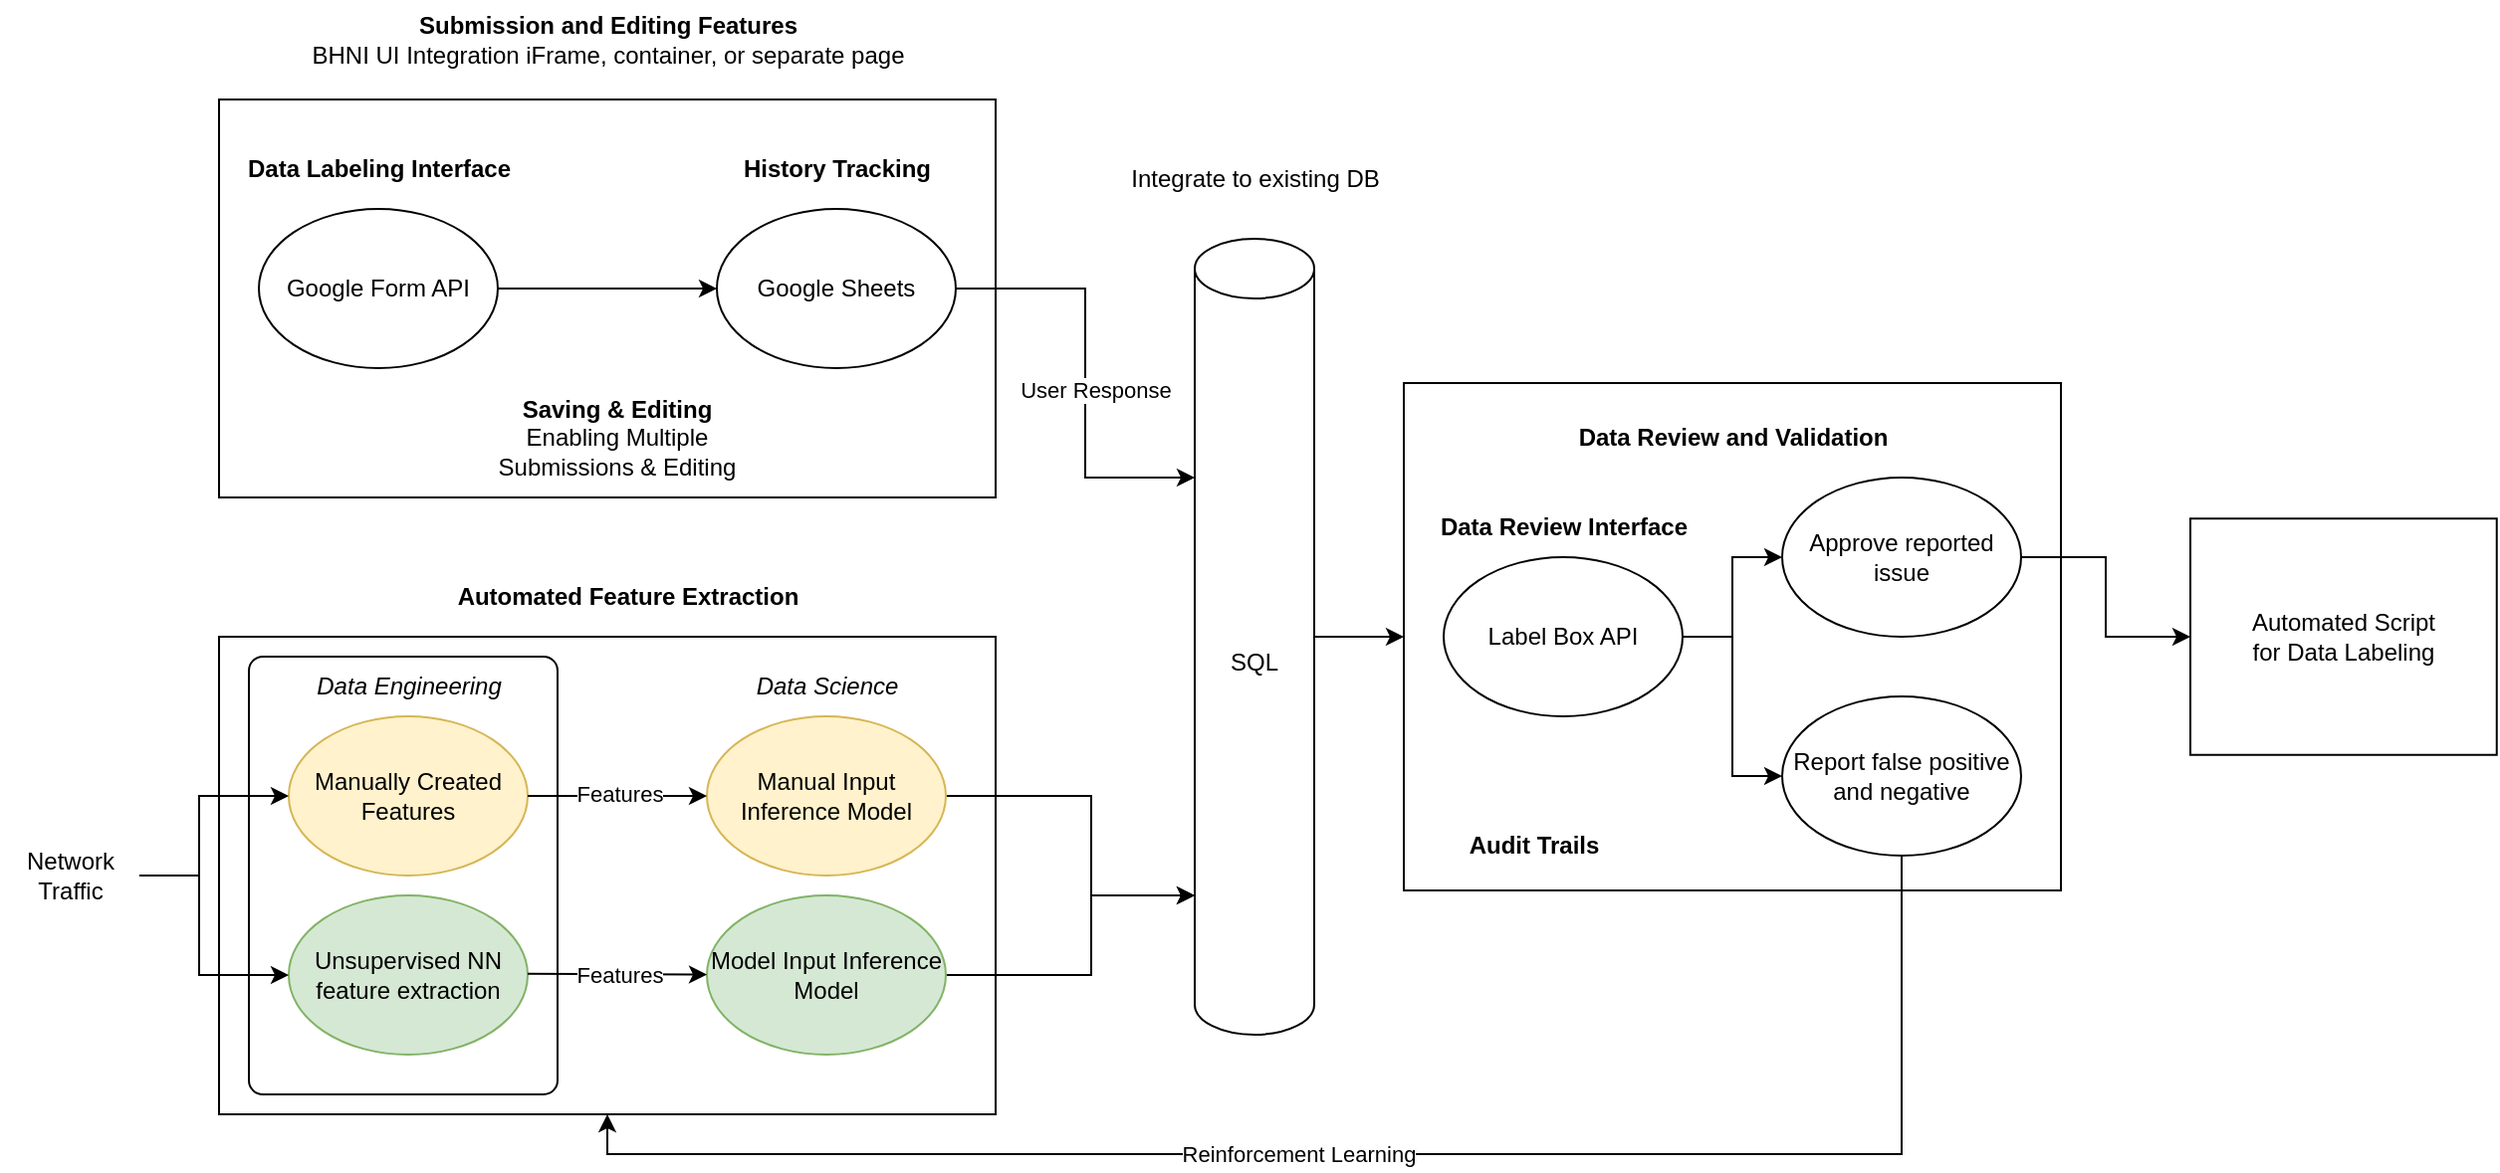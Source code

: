 <mxfile version="24.3.0" type="github">
  <diagram name="Page-1" id="hcnmkAo3jxzkFrPqAq6J">
    <mxGraphModel dx="2037" dy="1084" grid="1" gridSize="10" guides="1" tooltips="1" connect="1" arrows="1" fold="1" page="1" pageScale="1" pageWidth="850" pageHeight="1100" math="0" shadow="0">
      <root>
        <mxCell id="0" />
        <mxCell id="1" parent="0" />
        <mxCell id="d7Vhry_FzX0OIjKcNef5-34" value="" style="rounded=0;whiteSpace=wrap;html=1;" parent="1" vertex="1">
          <mxGeometry x="705" y="232.5" width="330" height="255" as="geometry" />
        </mxCell>
        <mxCell id="d7Vhry_FzX0OIjKcNef5-14" value="" style="rounded=0;whiteSpace=wrap;html=1;" parent="1" vertex="1">
          <mxGeometry x="110" y="360" width="390" height="240" as="geometry" />
        </mxCell>
        <mxCell id="d7Vhry_FzX0OIjKcNef5-29" value="" style="rounded=1;whiteSpace=wrap;html=1;absoluteArcSize=1;arcSize=14;strokeWidth=1;" parent="1" vertex="1">
          <mxGeometry x="125" y="370" width="155" height="220" as="geometry" />
        </mxCell>
        <mxCell id="d7Vhry_FzX0OIjKcNef5-5" value="" style="rounded=0;whiteSpace=wrap;html=1;" parent="1" vertex="1">
          <mxGeometry x="110" y="90" width="390" height="200" as="geometry" />
        </mxCell>
        <mxCell id="d7Vhry_FzX0OIjKcNef5-1" value="&lt;b&gt;Data Labeling Interface&lt;/b&gt;" style="text;html=1;align=center;verticalAlign=middle;resizable=0;points=[];autosize=1;strokeColor=none;fillColor=none;" parent="1" vertex="1">
          <mxGeometry x="110" y="110" width="160" height="30" as="geometry" />
        </mxCell>
        <mxCell id="JJsI_BG9Vc7U7tVuERap-6" style="edgeStyle=orthogonalEdgeStyle;rounded=0;orthogonalLoop=1;jettySize=auto;html=1;" edge="1" parent="1" source="d7Vhry_FzX0OIjKcNef5-2" target="d7Vhry_FzX0OIjKcNef5-4">
          <mxGeometry relative="1" as="geometry" />
        </mxCell>
        <mxCell id="d7Vhry_FzX0OIjKcNef5-2" value="Google Form API" style="ellipse;whiteSpace=wrap;html=1;" parent="1" vertex="1">
          <mxGeometry x="130" y="145" width="120" height="80" as="geometry" />
        </mxCell>
        <mxCell id="d7Vhry_FzX0OIjKcNef5-3" value="&lt;b&gt;History Tracking&lt;/b&gt;" style="text;html=1;align=center;verticalAlign=middle;resizable=0;points=[];autosize=1;strokeColor=none;fillColor=none;" parent="1" vertex="1">
          <mxGeometry x="360" y="110" width="120" height="30" as="geometry" />
        </mxCell>
        <mxCell id="JJsI_BG9Vc7U7tVuERap-4" style="edgeStyle=orthogonalEdgeStyle;rounded=0;orthogonalLoop=1;jettySize=auto;html=1;" edge="1" parent="1" source="d7Vhry_FzX0OIjKcNef5-4" target="d7Vhry_FzX0OIjKcNef5-47">
          <mxGeometry relative="1" as="geometry">
            <Array as="points">
              <mxPoint x="545" y="185" />
              <mxPoint x="545" y="280" />
            </Array>
          </mxGeometry>
        </mxCell>
        <mxCell id="JJsI_BG9Vc7U7tVuERap-5" value="User Response" style="edgeLabel;html=1;align=center;verticalAlign=middle;resizable=0;points=[];" vertex="1" connectable="0" parent="JJsI_BG9Vc7U7tVuERap-4">
          <mxGeometry x="-0.291" relative="1" as="geometry">
            <mxPoint x="5" y="40" as="offset" />
          </mxGeometry>
        </mxCell>
        <mxCell id="d7Vhry_FzX0OIjKcNef5-4" value="Google Sheets" style="ellipse;whiteSpace=wrap;html=1;" parent="1" vertex="1">
          <mxGeometry x="360" y="145" width="120" height="80" as="geometry" />
        </mxCell>
        <mxCell id="d7Vhry_FzX0OIjKcNef5-6" value="&lt;b&gt;Submission and Editing Features&lt;/b&gt;&lt;div&gt;BHNI UI Integration iFrame, container, or separate page&lt;/div&gt;" style="text;html=1;align=center;verticalAlign=middle;resizable=0;points=[];autosize=1;strokeColor=none;fillColor=none;" parent="1" vertex="1">
          <mxGeometry x="145" y="40" width="320" height="40" as="geometry" />
        </mxCell>
        <mxCell id="d7Vhry_FzX0OIjKcNef5-12" value="&lt;b&gt;Saving &amp;amp; Editing&lt;/b&gt;&lt;div&gt;&lt;span style=&quot;background-color: initial;&quot;&gt;Enabling Multiple Submissions &amp;amp; Editing&lt;/span&gt;&lt;/div&gt;" style="text;html=1;align=center;verticalAlign=middle;whiteSpace=wrap;rounded=0;" parent="1" vertex="1">
          <mxGeometry x="230" y="230" width="160" height="60" as="geometry" />
        </mxCell>
        <mxCell id="d7Vhry_FzX0OIjKcNef5-15" value="&lt;i&gt;Data Engineering&lt;/i&gt;" style="text;html=1;align=center;verticalAlign=middle;resizable=0;points=[];autosize=1;strokeColor=none;fillColor=none;" parent="1" vertex="1">
          <mxGeometry x="145" y="370" width="120" height="30" as="geometry" />
        </mxCell>
        <mxCell id="d7Vhry_FzX0OIjKcNef5-16" value="Manually Created Features" style="ellipse;whiteSpace=wrap;html=1;fillColor=#fff2cc;strokeColor=#d6b656;" parent="1" vertex="1">
          <mxGeometry x="145" y="400" width="120" height="80" as="geometry" />
        </mxCell>
        <mxCell id="d7Vhry_FzX0OIjKcNef5-17" value="&lt;i&gt;Data Science&lt;/i&gt;" style="text;html=1;align=center;verticalAlign=middle;resizable=0;points=[];autosize=1;strokeColor=none;fillColor=none;" parent="1" vertex="1">
          <mxGeometry x="370" y="370" width="90" height="30" as="geometry" />
        </mxCell>
        <mxCell id="JJsI_BG9Vc7U7tVuERap-15" style="edgeStyle=orthogonalEdgeStyle;rounded=0;orthogonalLoop=1;jettySize=auto;html=1;" edge="1" parent="1" source="d7Vhry_FzX0OIjKcNef5-18" target="d7Vhry_FzX0OIjKcNef5-47">
          <mxGeometry relative="1" as="geometry">
            <Array as="points">
              <mxPoint x="548" y="440" />
              <mxPoint x="548" y="490" />
            </Array>
          </mxGeometry>
        </mxCell>
        <mxCell id="d7Vhry_FzX0OIjKcNef5-18" value="Manual Input Inference Model" style="ellipse;whiteSpace=wrap;html=1;fillColor=#fff2cc;strokeColor=#d6b656;" parent="1" vertex="1">
          <mxGeometry x="355" y="400" width="120" height="80" as="geometry" />
        </mxCell>
        <mxCell id="d7Vhry_FzX0OIjKcNef5-19" value="&lt;b&gt;Automated Feature Extraction&lt;/b&gt;" style="text;html=1;align=center;verticalAlign=middle;resizable=0;points=[];autosize=1;strokeColor=none;fillColor=none;" parent="1" vertex="1">
          <mxGeometry x="220" y="325" width="190" height="30" as="geometry" />
        </mxCell>
        <mxCell id="d7Vhry_FzX0OIjKcNef5-20" value="" style="endArrow=classic;html=1;rounded=0;entryX=0;entryY=0.5;entryDx=0;entryDy=0;exitX=1;exitY=0.5;exitDx=0;exitDy=0;" parent="1" source="d7Vhry_FzX0OIjKcNef5-16" target="d7Vhry_FzX0OIjKcNef5-18" edge="1">
          <mxGeometry relative="1" as="geometry">
            <mxPoint x="265" y="457.5" as="sourcePoint" />
            <mxPoint x="325" y="458" as="targetPoint" />
          </mxGeometry>
        </mxCell>
        <mxCell id="JJsI_BG9Vc7U7tVuERap-12" value="Features" style="edgeLabel;html=1;align=center;verticalAlign=middle;resizable=0;points=[];" vertex="1" connectable="0" parent="d7Vhry_FzX0OIjKcNef5-20">
          <mxGeometry x="0.007" y="1" relative="1" as="geometry">
            <mxPoint as="offset" />
          </mxGeometry>
        </mxCell>
        <mxCell id="d7Vhry_FzX0OIjKcNef5-26" value="Unsupervised NN feature extraction" style="ellipse;whiteSpace=wrap;html=1;fillColor=#d5e8d4;strokeColor=#82b366;" parent="1" vertex="1">
          <mxGeometry x="145" y="490" width="120" height="80" as="geometry" />
        </mxCell>
        <mxCell id="JJsI_BG9Vc7U7tVuERap-9" style="edgeStyle=orthogonalEdgeStyle;rounded=0;orthogonalLoop=1;jettySize=auto;html=1;" edge="1" parent="1" source="d7Vhry_FzX0OIjKcNef5-28" target="d7Vhry_FzX0OIjKcNef5-16">
          <mxGeometry relative="1" as="geometry">
            <Array as="points">
              <mxPoint x="100" y="480" />
              <mxPoint x="100" y="440" />
            </Array>
          </mxGeometry>
        </mxCell>
        <mxCell id="JJsI_BG9Vc7U7tVuERap-10" style="edgeStyle=orthogonalEdgeStyle;rounded=0;orthogonalLoop=1;jettySize=auto;html=1;" edge="1" parent="1" source="d7Vhry_FzX0OIjKcNef5-28" target="d7Vhry_FzX0OIjKcNef5-26">
          <mxGeometry relative="1" as="geometry">
            <Array as="points">
              <mxPoint x="100" y="480" />
              <mxPoint x="100" y="530" />
            </Array>
          </mxGeometry>
        </mxCell>
        <mxCell id="d7Vhry_FzX0OIjKcNef5-28" value="Network&lt;div&gt;Traffic&lt;/div&gt;" style="text;html=1;align=center;verticalAlign=middle;resizable=0;points=[];autosize=1;strokeColor=none;fillColor=none;" parent="1" vertex="1">
          <mxGeometry y="460" width="70" height="40" as="geometry" />
        </mxCell>
        <mxCell id="JJsI_BG9Vc7U7tVuERap-16" style="edgeStyle=orthogonalEdgeStyle;rounded=0;orthogonalLoop=1;jettySize=auto;html=1;" edge="1" parent="1" source="d7Vhry_FzX0OIjKcNef5-30" target="d7Vhry_FzX0OIjKcNef5-47">
          <mxGeometry relative="1" as="geometry">
            <Array as="points">
              <mxPoint x="548" y="530" />
              <mxPoint x="548" y="490" />
            </Array>
          </mxGeometry>
        </mxCell>
        <mxCell id="d7Vhry_FzX0OIjKcNef5-30" value="Model Input Inference Model" style="ellipse;whiteSpace=wrap;html=1;fillColor=#d5e8d4;strokeColor=#82b366;" parent="1" vertex="1">
          <mxGeometry x="355" y="490" width="120" height="80" as="geometry" />
        </mxCell>
        <mxCell id="d7Vhry_FzX0OIjKcNef5-31" value="" style="endArrow=classic;html=1;rounded=0;exitX=1;exitY=0.5;exitDx=0;exitDy=0;" parent="1" edge="1" target="d7Vhry_FzX0OIjKcNef5-30">
          <mxGeometry relative="1" as="geometry">
            <mxPoint x="265" y="529.41" as="sourcePoint" />
            <mxPoint x="355" y="529.41" as="targetPoint" />
          </mxGeometry>
        </mxCell>
        <mxCell id="JJsI_BG9Vc7U7tVuERap-13" value="Features" style="edgeLabel;html=1;align=center;verticalAlign=middle;resizable=0;points=[];" vertex="1" connectable="0" parent="d7Vhry_FzX0OIjKcNef5-31">
          <mxGeometry x="0.026" relative="1" as="geometry">
            <mxPoint as="offset" />
          </mxGeometry>
        </mxCell>
        <mxCell id="JJsI_BG9Vc7U7tVuERap-20" style="edgeStyle=orthogonalEdgeStyle;rounded=0;orthogonalLoop=1;jettySize=auto;html=1;" edge="1" parent="1" source="d7Vhry_FzX0OIjKcNef5-36" target="JJsI_BG9Vc7U7tVuERap-19">
          <mxGeometry relative="1" as="geometry" />
        </mxCell>
        <mxCell id="JJsI_BG9Vc7U7tVuERap-21" style="edgeStyle=orthogonalEdgeStyle;rounded=0;orthogonalLoop=1;jettySize=auto;html=1;" edge="1" parent="1" source="d7Vhry_FzX0OIjKcNef5-36" target="JJsI_BG9Vc7U7tVuERap-18">
          <mxGeometry relative="1" as="geometry" />
        </mxCell>
        <mxCell id="d7Vhry_FzX0OIjKcNef5-36" value="Label Box API" style="ellipse;whiteSpace=wrap;html=1;" parent="1" vertex="1">
          <mxGeometry x="725" y="320" width="120" height="80" as="geometry" />
        </mxCell>
        <mxCell id="d7Vhry_FzX0OIjKcNef5-37" value="&lt;b&gt;Audit Trails&lt;/b&gt;" style="text;html=1;align=center;verticalAlign=middle;resizable=0;points=[];autosize=1;strokeColor=none;fillColor=none;" parent="1" vertex="1">
          <mxGeometry x="725" y="450" width="90" height="30" as="geometry" />
        </mxCell>
        <mxCell id="d7Vhry_FzX0OIjKcNef5-39" value="&lt;b&gt;Data Review and Validation&lt;/b&gt;" style="text;html=1;align=center;verticalAlign=middle;resizable=0;points=[];autosize=1;strokeColor=none;fillColor=none;" parent="1" vertex="1">
          <mxGeometry x="780" y="245" width="180" height="30" as="geometry" />
        </mxCell>
        <mxCell id="JJsI_BG9Vc7U7tVuERap-7" style="edgeStyle=orthogonalEdgeStyle;rounded=0;orthogonalLoop=1;jettySize=auto;html=1;" edge="1" parent="1" source="d7Vhry_FzX0OIjKcNef5-47" target="d7Vhry_FzX0OIjKcNef5-34">
          <mxGeometry relative="1" as="geometry" />
        </mxCell>
        <mxCell id="d7Vhry_FzX0OIjKcNef5-47" value="SQL" style="shape=cylinder3;whiteSpace=wrap;html=1;boundedLbl=1;backgroundOutline=1;size=15;" parent="1" vertex="1">
          <mxGeometry x="600" y="160" width="60" height="400" as="geometry" />
        </mxCell>
        <mxCell id="d7Vhry_FzX0OIjKcNef5-64" value="Integrate to existing DB" style="text;html=1;align=center;verticalAlign=middle;resizable=0;points=[];autosize=1;strokeColor=none;fillColor=none;" parent="1" vertex="1">
          <mxGeometry x="555" y="115" width="150" height="30" as="geometry" />
        </mxCell>
        <mxCell id="JJsI_BG9Vc7U7tVuERap-17" value="&lt;b&gt;Data Review Interface&lt;/b&gt;" style="text;html=1;align=center;verticalAlign=middle;resizable=0;points=[];autosize=1;strokeColor=none;fillColor=none;" vertex="1" parent="1">
          <mxGeometry x="710" y="290" width="150" height="30" as="geometry" />
        </mxCell>
        <mxCell id="JJsI_BG9Vc7U7tVuERap-22" style="edgeStyle=orthogonalEdgeStyle;rounded=0;orthogonalLoop=1;jettySize=auto;html=1;entryX=0.5;entryY=1;entryDx=0;entryDy=0;" edge="1" parent="1" source="JJsI_BG9Vc7U7tVuERap-18" target="d7Vhry_FzX0OIjKcNef5-14">
          <mxGeometry relative="1" as="geometry">
            <Array as="points">
              <mxPoint x="955" y="620" />
              <mxPoint x="305" y="620" />
            </Array>
          </mxGeometry>
        </mxCell>
        <mxCell id="JJsI_BG9Vc7U7tVuERap-24" value="Reinforcement Learning" style="edgeLabel;html=1;align=center;verticalAlign=middle;resizable=0;points=[];" vertex="1" connectable="0" parent="JJsI_BG9Vc7U7tVuERap-22">
          <mxGeometry x="0.106" relative="1" as="geometry">
            <mxPoint as="offset" />
          </mxGeometry>
        </mxCell>
        <mxCell id="JJsI_BG9Vc7U7tVuERap-18" value="Report false positive and negative" style="ellipse;whiteSpace=wrap;html=1;" vertex="1" parent="1">
          <mxGeometry x="895" y="390" width="120" height="80" as="geometry" />
        </mxCell>
        <mxCell id="JJsI_BG9Vc7U7tVuERap-27" style="edgeStyle=orthogonalEdgeStyle;rounded=0;orthogonalLoop=1;jettySize=auto;html=1;" edge="1" parent="1" source="JJsI_BG9Vc7U7tVuERap-19" target="JJsI_BG9Vc7U7tVuERap-25">
          <mxGeometry relative="1" as="geometry" />
        </mxCell>
        <mxCell id="JJsI_BG9Vc7U7tVuERap-19" value="Approve reported issue" style="ellipse;whiteSpace=wrap;html=1;" vertex="1" parent="1">
          <mxGeometry x="895" y="280" width="120" height="80" as="geometry" />
        </mxCell>
        <mxCell id="JJsI_BG9Vc7U7tVuERap-25" value="Automated Script&lt;div&gt;for Data Labeling&lt;/div&gt;" style="rounded=0;whiteSpace=wrap;html=1;" vertex="1" parent="1">
          <mxGeometry x="1100" y="300.62" width="153.87" height="118.75" as="geometry" />
        </mxCell>
      </root>
    </mxGraphModel>
  </diagram>
</mxfile>
